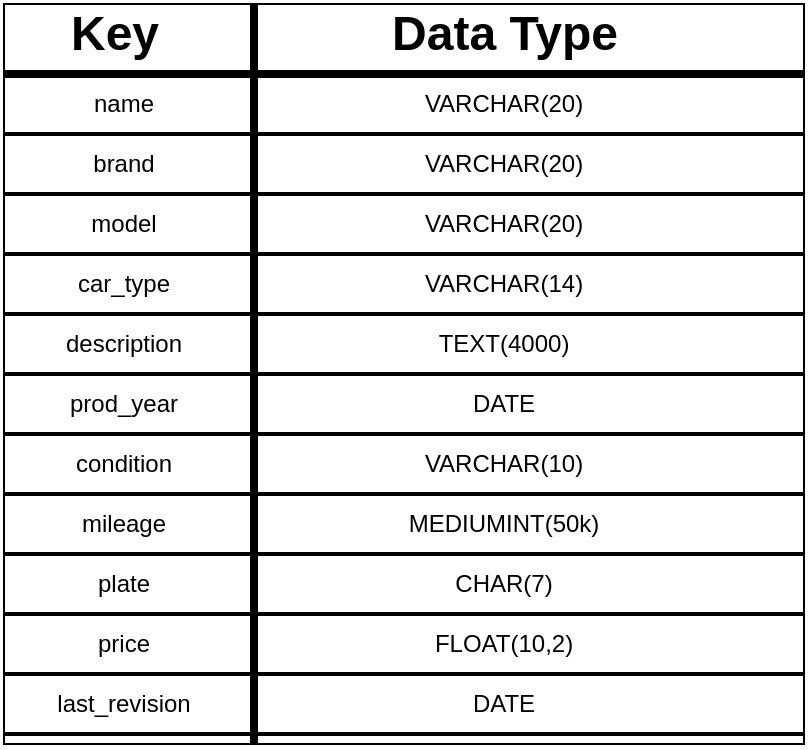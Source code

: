 <mxfile version="22.1.21" type="github">
  <diagram name="Page-1" id="ttftrNmXTaayfxY9m84Q">
    <mxGraphModel dx="1492" dy="521" grid="1" gridSize="10" guides="1" tooltips="1" connect="1" arrows="1" fold="1" page="1" pageScale="1" pageWidth="827" pageHeight="1169" math="0" shadow="0">
      <root>
        <mxCell id="0" />
        <mxCell id="1" parent="0" />
        <mxCell id="C9pM3SinVHRbRxq37hSg-2" value="" style="rounded=0;whiteSpace=wrap;html=1;" vertex="1" parent="1">
          <mxGeometry x="240" y="80" width="400" height="370" as="geometry" />
        </mxCell>
        <mxCell id="C9pM3SinVHRbRxq37hSg-4" value="" style="line;strokeWidth=4;direction=south;html=1;perimeter=backbonePerimeter;points=[];outlineConnect=0;" vertex="1" parent="1">
          <mxGeometry x="360" y="80" width="10" height="370" as="geometry" />
        </mxCell>
        <mxCell id="C9pM3SinVHRbRxq37hSg-5" value="" style="line;strokeWidth=4;html=1;perimeter=backbonePerimeter;points=[];outlineConnect=0;" vertex="1" parent="1">
          <mxGeometry x="240" y="110" width="400" height="10" as="geometry" />
        </mxCell>
        <mxCell id="C9pM3SinVHRbRxq37hSg-6" value="" style="line;strokeWidth=2;html=1;" vertex="1" parent="1">
          <mxGeometry x="240" y="140" width="400" height="10" as="geometry" />
        </mxCell>
        <mxCell id="C9pM3SinVHRbRxq37hSg-7" value="" style="line;strokeWidth=2;html=1;" vertex="1" parent="1">
          <mxGeometry x="240" y="170" width="400" height="10" as="geometry" />
        </mxCell>
        <mxCell id="C9pM3SinVHRbRxq37hSg-8" value="" style="line;strokeWidth=2;html=1;" vertex="1" parent="1">
          <mxGeometry x="240" y="200" width="400" height="10" as="geometry" />
        </mxCell>
        <mxCell id="C9pM3SinVHRbRxq37hSg-9" value="" style="line;strokeWidth=2;html=1;" vertex="1" parent="1">
          <mxGeometry x="240" y="230" width="400" height="10" as="geometry" />
        </mxCell>
        <mxCell id="C9pM3SinVHRbRxq37hSg-10" value="" style="line;strokeWidth=2;html=1;" vertex="1" parent="1">
          <mxGeometry x="240" y="260" width="400" height="10" as="geometry" />
        </mxCell>
        <mxCell id="C9pM3SinVHRbRxq37hSg-11" value="" style="line;strokeWidth=2;html=1;" vertex="1" parent="1">
          <mxGeometry x="240" y="290" width="400" height="10" as="geometry" />
        </mxCell>
        <mxCell id="C9pM3SinVHRbRxq37hSg-12" value="" style="line;strokeWidth=2;html=1;" vertex="1" parent="1">
          <mxGeometry x="240" y="320" width="400" height="10" as="geometry" />
        </mxCell>
        <mxCell id="C9pM3SinVHRbRxq37hSg-13" value="" style="line;strokeWidth=2;html=1;" vertex="1" parent="1">
          <mxGeometry x="240" y="350" width="400" height="10" as="geometry" />
        </mxCell>
        <mxCell id="C9pM3SinVHRbRxq37hSg-14" value="" style="line;strokeWidth=2;html=1;" vertex="1" parent="1">
          <mxGeometry x="240" y="380" width="400" height="10" as="geometry" />
        </mxCell>
        <mxCell id="C9pM3SinVHRbRxq37hSg-15" value="" style="line;strokeWidth=2;html=1;" vertex="1" parent="1">
          <mxGeometry x="240" y="410" width="400" height="10" as="geometry" />
        </mxCell>
        <mxCell id="C9pM3SinVHRbRxq37hSg-16" value="Key" style="text;strokeColor=none;fillColor=none;html=1;fontSize=24;fontStyle=1;verticalAlign=middle;align=center;" vertex="1" parent="1">
          <mxGeometry x="260" y="80" width="70" height="30" as="geometry" />
        </mxCell>
        <mxCell id="C9pM3SinVHRbRxq37hSg-18" value="Data Type" style="text;strokeColor=none;fillColor=none;html=1;fontSize=24;fontStyle=1;verticalAlign=middle;align=center;" vertex="1" parent="1">
          <mxGeometry x="440" y="80" width="100" height="30" as="geometry" />
        </mxCell>
        <mxCell id="C9pM3SinVHRbRxq37hSg-19" value="name" style="text;html=1;strokeColor=none;fillColor=none;align=center;verticalAlign=middle;whiteSpace=wrap;rounded=0;" vertex="1" parent="1">
          <mxGeometry x="270" y="110" width="60" height="40" as="geometry" />
        </mxCell>
        <mxCell id="C9pM3SinVHRbRxq37hSg-20" value="brand" style="text;html=1;strokeColor=none;fillColor=none;align=center;verticalAlign=middle;whiteSpace=wrap;rounded=0;" vertex="1" parent="1">
          <mxGeometry x="270" y="140" width="60" height="40" as="geometry" />
        </mxCell>
        <mxCell id="C9pM3SinVHRbRxq37hSg-21" value="model" style="text;html=1;strokeColor=none;fillColor=none;align=center;verticalAlign=middle;whiteSpace=wrap;rounded=0;" vertex="1" parent="1">
          <mxGeometry x="270" y="170" width="60" height="40" as="geometry" />
        </mxCell>
        <mxCell id="C9pM3SinVHRbRxq37hSg-23" value="car_type" style="text;html=1;strokeColor=none;fillColor=none;align=center;verticalAlign=middle;whiteSpace=wrap;rounded=0;" vertex="1" parent="1">
          <mxGeometry x="270" y="200" width="60" height="40" as="geometry" />
        </mxCell>
        <mxCell id="C9pM3SinVHRbRxq37hSg-24" value="description" style="text;html=1;strokeColor=none;fillColor=none;align=center;verticalAlign=middle;whiteSpace=wrap;rounded=0;" vertex="1" parent="1">
          <mxGeometry x="270" y="230" width="60" height="40" as="geometry" />
        </mxCell>
        <mxCell id="C9pM3SinVHRbRxq37hSg-25" value="prod_year" style="text;html=1;strokeColor=none;fillColor=none;align=center;verticalAlign=middle;whiteSpace=wrap;rounded=0;" vertex="1" parent="1">
          <mxGeometry x="270" y="260" width="60" height="40" as="geometry" />
        </mxCell>
        <mxCell id="C9pM3SinVHRbRxq37hSg-26" value="condition" style="text;html=1;strokeColor=none;fillColor=none;align=center;verticalAlign=middle;whiteSpace=wrap;rounded=0;" vertex="1" parent="1">
          <mxGeometry x="270" y="290" width="60" height="40" as="geometry" />
        </mxCell>
        <mxCell id="C9pM3SinVHRbRxq37hSg-28" value="mileage" style="text;html=1;strokeColor=none;fillColor=none;align=center;verticalAlign=middle;whiteSpace=wrap;rounded=0;" vertex="1" parent="1">
          <mxGeometry x="270" y="320" width="60" height="40" as="geometry" />
        </mxCell>
        <mxCell id="C9pM3SinVHRbRxq37hSg-29" value="plate" style="text;html=1;strokeColor=none;fillColor=none;align=center;verticalAlign=middle;whiteSpace=wrap;rounded=0;" vertex="1" parent="1">
          <mxGeometry x="270" y="350" width="60" height="40" as="geometry" />
        </mxCell>
        <mxCell id="C9pM3SinVHRbRxq37hSg-30" value="price" style="text;html=1;strokeColor=none;fillColor=none;align=center;verticalAlign=middle;whiteSpace=wrap;rounded=0;" vertex="1" parent="1">
          <mxGeometry x="270" y="380" width="60" height="40" as="geometry" />
        </mxCell>
        <mxCell id="C9pM3SinVHRbRxq37hSg-31" value="last_revision" style="text;html=1;strokeColor=none;fillColor=none;align=center;verticalAlign=middle;whiteSpace=wrap;rounded=0;" vertex="1" parent="1">
          <mxGeometry x="270" y="410" width="60" height="40" as="geometry" />
        </mxCell>
        <mxCell id="C9pM3SinVHRbRxq37hSg-32" value="VARCHAR(20)" style="text;html=1;strokeColor=none;fillColor=none;align=center;verticalAlign=middle;whiteSpace=wrap;rounded=0;" vertex="1" parent="1">
          <mxGeometry x="460" y="110" width="60" height="40" as="geometry" />
        </mxCell>
        <mxCell id="C9pM3SinVHRbRxq37hSg-33" value="VARCHAR(20)" style="text;html=1;strokeColor=none;fillColor=none;align=center;verticalAlign=middle;whiteSpace=wrap;rounded=0;" vertex="1" parent="1">
          <mxGeometry x="460" y="140" width="60" height="40" as="geometry" />
        </mxCell>
        <mxCell id="C9pM3SinVHRbRxq37hSg-34" value="VARCHAR(20)" style="text;html=1;strokeColor=none;fillColor=none;align=center;verticalAlign=middle;whiteSpace=wrap;rounded=0;" vertex="1" parent="1">
          <mxGeometry x="460" y="170" width="60" height="40" as="geometry" />
        </mxCell>
        <mxCell id="C9pM3SinVHRbRxq37hSg-35" value="VARCHAR(14)" style="text;html=1;strokeColor=none;fillColor=none;align=center;verticalAlign=middle;whiteSpace=wrap;rounded=0;" vertex="1" parent="1">
          <mxGeometry x="460" y="200" width="60" height="40" as="geometry" />
        </mxCell>
        <mxCell id="C9pM3SinVHRbRxq37hSg-36" value="TEXT(4000)" style="text;html=1;strokeColor=none;fillColor=none;align=center;verticalAlign=middle;whiteSpace=wrap;rounded=0;" vertex="1" parent="1">
          <mxGeometry x="460" y="230" width="60" height="40" as="geometry" />
        </mxCell>
        <mxCell id="C9pM3SinVHRbRxq37hSg-37" value="DATE" style="text;html=1;strokeColor=none;fillColor=none;align=center;verticalAlign=middle;whiteSpace=wrap;rounded=0;" vertex="1" parent="1">
          <mxGeometry x="460" y="260" width="60" height="40" as="geometry" />
        </mxCell>
        <mxCell id="C9pM3SinVHRbRxq37hSg-38" value="VARCHAR(10)" style="text;html=1;strokeColor=none;fillColor=none;align=center;verticalAlign=middle;whiteSpace=wrap;rounded=0;" vertex="1" parent="1">
          <mxGeometry x="460" y="290" width="60" height="40" as="geometry" />
        </mxCell>
        <mxCell id="C9pM3SinVHRbRxq37hSg-39" value="MEDIUMINT(50k)" style="text;html=1;strokeColor=none;fillColor=none;align=center;verticalAlign=middle;whiteSpace=wrap;rounded=0;" vertex="1" parent="1">
          <mxGeometry x="460" y="320" width="60" height="40" as="geometry" />
        </mxCell>
        <mxCell id="C9pM3SinVHRbRxq37hSg-40" value="CHAR(7)" style="text;html=1;strokeColor=none;fillColor=none;align=center;verticalAlign=middle;whiteSpace=wrap;rounded=0;" vertex="1" parent="1">
          <mxGeometry x="460" y="350" width="60" height="40" as="geometry" />
        </mxCell>
        <mxCell id="C9pM3SinVHRbRxq37hSg-41" value="FLOAT(10,2)" style="text;html=1;strokeColor=none;fillColor=none;align=center;verticalAlign=middle;whiteSpace=wrap;rounded=0;" vertex="1" parent="1">
          <mxGeometry x="460" y="380" width="60" height="40" as="geometry" />
        </mxCell>
        <mxCell id="C9pM3SinVHRbRxq37hSg-42" value="DATE" style="text;html=1;strokeColor=none;fillColor=none;align=center;verticalAlign=middle;whiteSpace=wrap;rounded=0;" vertex="1" parent="1">
          <mxGeometry x="460" y="410" width="60" height="40" as="geometry" />
        </mxCell>
        <mxCell id="C9pM3SinVHRbRxq37hSg-44" value="" style="line;strokeWidth=2;html=1;" vertex="1" parent="1">
          <mxGeometry x="240" y="440" width="400" height="10" as="geometry" />
        </mxCell>
      </root>
    </mxGraphModel>
  </diagram>
</mxfile>

